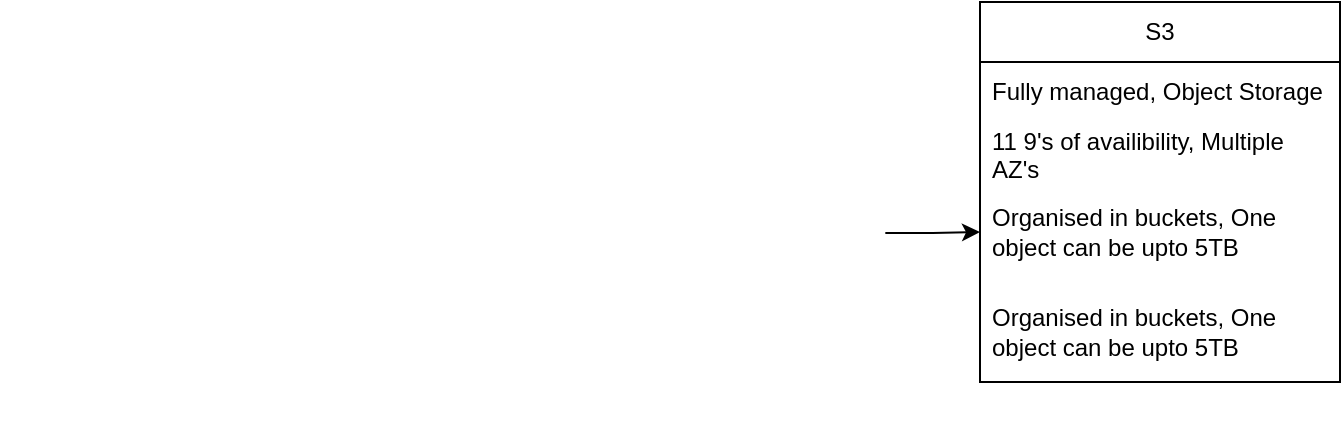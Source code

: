 <mxfile version="21.7.2" type="github">
  <diagram name="Page-1" id="N9Yp-3Ulmj6O2cw9K3d_">
    <mxGraphModel dx="1493" dy="344" grid="1" gridSize="10" guides="1" tooltips="1" connect="1" arrows="1" fold="1" page="1" pageScale="1" pageWidth="850" pageHeight="1100" math="0" shadow="0">
      <root>
        <mxCell id="0" />
        <mxCell id="1" parent="0" />
        <mxCell id="kZpsd5Ju-kHtHLW7SSqZ-1" value="S3" style="swimlane;fontStyle=0;childLayout=stackLayout;horizontal=1;startSize=30;horizontalStack=0;resizeParent=1;resizeParentMax=0;resizeLast=0;collapsible=1;marginBottom=0;whiteSpace=wrap;html=1;" vertex="1" parent="1">
          <mxGeometry x="420" y="90" width="180" height="190" as="geometry" />
        </mxCell>
        <mxCell id="kZpsd5Ju-kHtHLW7SSqZ-2" value="Fully managed, Object Storage" style="text;strokeColor=none;fillColor=none;align=left;verticalAlign=middle;spacingLeft=4;spacingRight=4;overflow=hidden;points=[[0,0.5],[1,0.5]];portConstraint=eastwest;rotatable=0;whiteSpace=wrap;html=1;" vertex="1" parent="kZpsd5Ju-kHtHLW7SSqZ-1">
          <mxGeometry y="30" width="180" height="30" as="geometry" />
        </mxCell>
        <mxCell id="kZpsd5Ju-kHtHLW7SSqZ-3" value="11 9&#39;s of availibility, Multiple AZ&#39;s" style="text;strokeColor=none;fillColor=none;align=left;verticalAlign=middle;spacingLeft=4;spacingRight=4;overflow=hidden;points=[[0,0.5],[1,0.5]];portConstraint=eastwest;rotatable=0;whiteSpace=wrap;html=1;" vertex="1" parent="kZpsd5Ju-kHtHLW7SSqZ-1">
          <mxGeometry y="60" width="180" height="30" as="geometry" />
        </mxCell>
        <mxCell id="kZpsd5Ju-kHtHLW7SSqZ-4" value="Organised in buckets, One object can be upto 5TB" style="text;strokeColor=none;fillColor=none;align=left;verticalAlign=middle;spacingLeft=4;spacingRight=4;overflow=hidden;points=[[0,0.5],[1,0.5]];portConstraint=eastwest;rotatable=0;whiteSpace=wrap;html=1;" vertex="1" parent="kZpsd5Ju-kHtHLW7SSqZ-1">
          <mxGeometry y="90" width="180" height="50" as="geometry" />
        </mxCell>
        <mxCell id="kZpsd5Ju-kHtHLW7SSqZ-5" value="Organised in buckets, One object can be upto 5TB" style="text;strokeColor=none;fillColor=none;align=left;verticalAlign=middle;spacingLeft=4;spacingRight=4;overflow=hidden;points=[[0,0.5],[1,0.5]];portConstraint=eastwest;rotatable=0;whiteSpace=wrap;html=1;" vertex="1" parent="kZpsd5Ju-kHtHLW7SSqZ-1">
          <mxGeometry y="140" width="180" height="50" as="geometry" />
        </mxCell>
        <mxCell id="kZpsd5Ju-kHtHLW7SSqZ-11" style="edgeStyle=orthogonalEdgeStyle;rounded=0;orthogonalLoop=1;jettySize=auto;html=1;entryX=0;entryY=0.5;entryDx=0;entryDy=0;" edge="1" parent="1" source="kZpsd5Ju-kHtHLW7SSqZ-10" target="kZpsd5Ju-kHtHLW7SSqZ-4">
          <mxGeometry relative="1" as="geometry" />
        </mxCell>
        <mxCell id="kZpsd5Ju-kHtHLW7SSqZ-10" value="" style="shape=image;verticalLabelPosition=bottom;labelBackgroundColor=default;verticalAlign=top;aspect=fixed;imageAspect=0;image=https://zesty.co/wp-content/uploads/2022/04/S3_Cost_1.png;" vertex="1" parent="1">
          <mxGeometry x="-70" y="100" width="442.66" height="211" as="geometry" />
        </mxCell>
      </root>
    </mxGraphModel>
  </diagram>
</mxfile>
